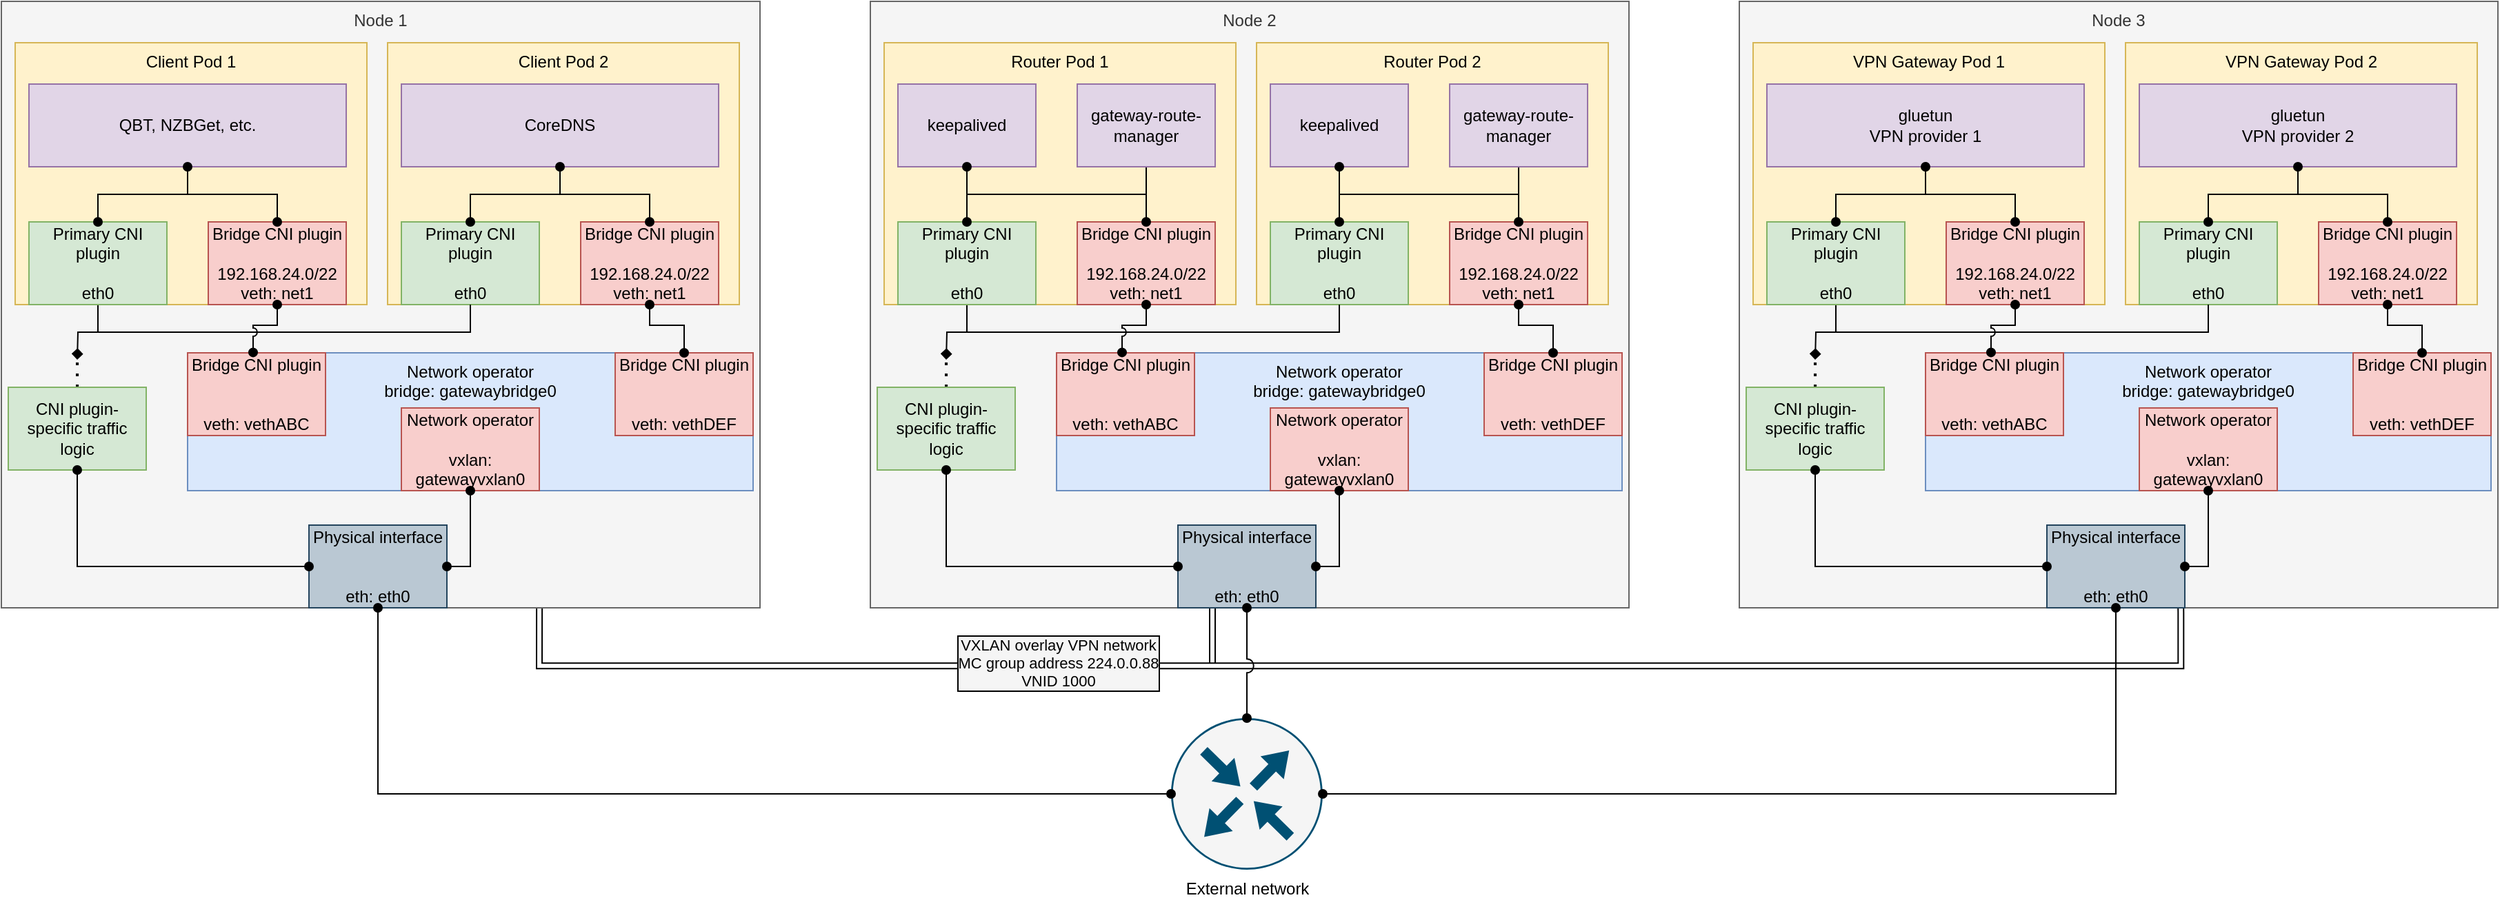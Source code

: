 <mxfile>
    <diagram name="Page-1" id="0uHXvQXZobljOzGVFPQb">
        <mxGraphModel dx="1580" dy="949" grid="1" gridSize="10" guides="1" tooltips="1" connect="1" arrows="1" fold="1" page="1" pageScale="1" pageWidth="850" pageHeight="1100" math="0" shadow="0">
            <root>
                <mxCell id="0"/>
                <mxCell id="1" parent="0"/>
                <mxCell id="ZAoUQ8ObvNrSKgbO1jp7-83" style="edgeStyle=orthogonalEdgeStyle;rounded=0;orthogonalLoop=1;jettySize=auto;html=1;exitX=0.869;exitY=0.981;exitDx=0;exitDy=0;entryX=0.169;entryY=1.007;entryDx=0;entryDy=0;shape=link;exitPerimeter=0;entryPerimeter=0;" parent="1" edge="1">
                    <mxGeometry relative="1" as="geometry">
                        <Array as="points">
                            <mxPoint x="705.15" y="717.14"/>
                            <mxPoint x="1895.15" y="717.14"/>
                            <mxPoint x="1895.15" y="678.14"/>
                        </Array>
                        <mxPoint x="705.05" y="671" as="sourcePoint"/>
                        <mxPoint x="1895.05" y="672.56" as="targetPoint"/>
                    </mxGeometry>
                </mxCell>
                <mxCell id="ZAoUQ8ObvNrSKgbO1jp7-85" value="VXLAN overlay VPN network&lt;br&gt;MC group address 224.0.0.88&lt;br&gt;VNID 1000" style="edgeLabel;html=1;align=center;verticalAlign=middle;resizable=0;points=[];labelBackgroundColor=light-dark(#f5f5f5, #959595);labelBorderColor=default;spacing=10;" parent="ZAoUQ8ObvNrSKgbO1jp7-83" vertex="1" connectable="0">
                    <mxGeometry x="0.005" relative="1" as="geometry">
                        <mxPoint x="-222" y="-2" as="offset"/>
                    </mxGeometry>
                </mxCell>
                <mxCell id="ZAoUQ8ObvNrSKgbO1jp7-80" value="External network" style="sketch=0;points=[[0.5,0,0],[1,0.5,0],[0.5,1,0],[0,0.5,0],[0.145,0.145,0],[0.856,0.145,0],[0.855,0.856,0],[0.145,0.855,0]];verticalLabelPosition=bottom;html=1;verticalAlign=top;aspect=fixed;align=center;pointerEvents=1;shape=mxgraph.cisco19.rect;prIcon=router;fillColor=light-dark(#f5f5f5, #161616);strokeColor=#005073;" parent="1" vertex="1">
                    <mxGeometry x="1163" y="755" width="110" height="110" as="geometry"/>
                </mxCell>
                <mxCell id="tuS8vouwt-BeD0qK5on5-12" value="" style="group" parent="1" vertex="1" connectable="0">
                    <mxGeometry x="315" y="235" width="550" height="440" as="geometry"/>
                </mxCell>
                <mxCell id="ZAoUQ8ObvNrSKgbO1jp7-27" value="Node 1" style="rounded=0;whiteSpace=wrap;html=1;verticalAlign=top;fillColor=#f5f5f5;fontColor=#333333;strokeColor=#666666;" parent="tuS8vouwt-BeD0qK5on5-12" vertex="1">
                    <mxGeometry width="550" height="440" as="geometry"/>
                </mxCell>
                <mxCell id="ZAoUQ8ObvNrSKgbO1jp7-21" style="edgeStyle=orthogonalEdgeStyle;rounded=0;orthogonalLoop=1;jettySize=auto;html=1;exitX=0.5;exitY=1;exitDx=0;exitDy=0;endArrow=diamond;endFill=1;" parent="tuS8vouwt-BeD0qK5on5-12" source="ZAoUQ8ObvNrSKgbO1jp7-3" edge="1">
                    <mxGeometry relative="1" as="geometry">
                        <mxPoint x="55" y="260" as="targetPoint"/>
                    </mxGeometry>
                </mxCell>
                <mxCell id="ZAoUQ8ObvNrSKgbO1jp7-15" value="Network operator&lt;br&gt;bridge: gatewaybridge0" style="rounded=0;whiteSpace=wrap;html=1;fillColor=#dae8fc;strokeColor=#6c8ebf;align=center;verticalAlign=top;" parent="tuS8vouwt-BeD0qK5on5-12" vertex="1">
                    <mxGeometry x="135" y="255" width="410" height="100" as="geometry"/>
                </mxCell>
                <mxCell id="ZAoUQ8ObvNrSKgbO1jp7-26" value="" style="endArrow=none;dashed=1;html=1;dashPattern=1 3;strokeWidth=2;rounded=0;exitX=0.5;exitY=0;exitDx=0;exitDy=0;" parent="tuS8vouwt-BeD0qK5on5-12" source="ZAoUQ8ObvNrSKgbO1jp7-30" edge="1">
                    <mxGeometry width="50" height="50" relative="1" as="geometry">
                        <mxPoint x="52.565" y="279.1" as="sourcePoint"/>
                        <mxPoint x="55" y="260" as="targetPoint"/>
                    </mxGeometry>
                </mxCell>
                <mxCell id="ZAoUQ8ObvNrSKgbO1jp7-30" value="CNI plugin-specific traffic logic" style="rounded=0;whiteSpace=wrap;html=1;fillColor=#d5e8d4;strokeColor=#82b366;" parent="tuS8vouwt-BeD0qK5on5-12" vertex="1">
                    <mxGeometry x="5" y="280" width="100" height="60" as="geometry"/>
                </mxCell>
                <mxCell id="ZAoUQ8ObvNrSKgbO1jp7-31" value="Physical interface&lt;div&gt;&lt;br&gt;&lt;/div&gt;&lt;div&gt;&lt;br&gt;&lt;/div&gt;&lt;div&gt;eth: eth0&lt;/div&gt;" style="rounded=0;whiteSpace=wrap;html=1;fillColor=#bac8d3;strokeColor=#23445d;" parent="tuS8vouwt-BeD0qK5on5-12" vertex="1">
                    <mxGeometry x="223" y="380" width="100" height="60" as="geometry"/>
                </mxCell>
                <mxCell id="ZAoUQ8ObvNrSKgbO1jp7-33" value="Bridge CNI plugin&lt;br&gt;&lt;br&gt;&lt;br&gt;veth: vethDEF" style="rounded=0;whiteSpace=wrap;html=1;fillColor=#f8cecc;strokeColor=#b85450;" parent="tuS8vouwt-BeD0qK5on5-12" vertex="1">
                    <mxGeometry x="445" y="255" width="100" height="60" as="geometry"/>
                </mxCell>
                <mxCell id="ZAoUQ8ObvNrSKgbO1jp7-60" value="Network operator&lt;div&gt;&lt;br&gt;&lt;/div&gt;&lt;div&gt;vxlan:&lt;/div&gt;&lt;div&gt;gatewayvxlan0&lt;/div&gt;" style="rounded=0;whiteSpace=wrap;html=1;fillColor=#f8cecc;strokeColor=#b85450;" parent="tuS8vouwt-BeD0qK5on5-12" vertex="1">
                    <mxGeometry x="290" y="295" width="100" height="60" as="geometry"/>
                </mxCell>
                <mxCell id="ZAoUQ8ObvNrSKgbO1jp7-61" style="edgeStyle=orthogonalEdgeStyle;rounded=0;orthogonalLoop=1;jettySize=auto;html=1;exitX=0.5;exitY=1;exitDx=0;exitDy=0;entryX=1;entryY=0.5;entryDx=0;entryDy=0;endArrow=oval;endFill=1;startArrow=oval;startFill=1;" parent="tuS8vouwt-BeD0qK5on5-12" source="ZAoUQ8ObvNrSKgbO1jp7-60" target="ZAoUQ8ObvNrSKgbO1jp7-31" edge="1">
                    <mxGeometry relative="1" as="geometry">
                        <Array as="points">
                            <mxPoint x="340" y="410"/>
                        </Array>
                    </mxGeometry>
                </mxCell>
                <mxCell id="ZAoUQ8ObvNrSKgbO1jp7-62" style="edgeStyle=orthogonalEdgeStyle;rounded=0;orthogonalLoop=1;jettySize=auto;html=1;exitX=0.5;exitY=1;exitDx=0;exitDy=0;entryX=0;entryY=0.5;entryDx=0;entryDy=0;endArrow=oval;endFill=1;startArrow=oval;startFill=1;" parent="tuS8vouwt-BeD0qK5on5-12" source="ZAoUQ8ObvNrSKgbO1jp7-30" target="ZAoUQ8ObvNrSKgbO1jp7-31" edge="1">
                    <mxGeometry relative="1" as="geometry"/>
                </mxCell>
                <mxCell id="tuS8vouwt-BeD0qK5on5-1" value="" style="group" parent="tuS8vouwt-BeD0qK5on5-12" vertex="1" connectable="0">
                    <mxGeometry x="10" y="30" width="255" height="190" as="geometry"/>
                </mxCell>
                <mxCell id="ZAoUQ8ObvNrSKgbO1jp7-1" value="Client Pod 1" style="rounded=0;whiteSpace=wrap;html=1;verticalAlign=top;fillColor=#fff2cc;strokeColor=#d6b656;" parent="tuS8vouwt-BeD0qK5on5-1" vertex="1">
                    <mxGeometry width="255" height="190" as="geometry"/>
                </mxCell>
                <mxCell id="ZAoUQ8ObvNrSKgbO1jp7-3" value="Primary CNI plugin&lt;br&gt;&lt;br&gt;eth0" style="rounded=0;whiteSpace=wrap;html=1;fillColor=#d5e8d4;strokeColor=#82b366;" parent="tuS8vouwt-BeD0qK5on5-1" vertex="1">
                    <mxGeometry x="10" y="130" width="100" height="60" as="geometry"/>
                </mxCell>
                <mxCell id="ZAoUQ8ObvNrSKgbO1jp7-4" value="Bridge CNI plugin&lt;br&gt;&lt;br&gt;192.168.24.0/22&lt;br&gt;veth: net1" style="rounded=0;whiteSpace=wrap;html=1;fillColor=#f8cecc;strokeColor=#b85450;" parent="tuS8vouwt-BeD0qK5on5-1" vertex="1">
                    <mxGeometry x="140" y="130" width="100" height="60" as="geometry"/>
                </mxCell>
                <mxCell id="ZAoUQ8ObvNrSKgbO1jp7-5" value="QBT, NZBGet, etc." style="rounded=0;whiteSpace=wrap;html=1;fillColor=#e1d5e7;strokeColor=#9673a6;" parent="tuS8vouwt-BeD0qK5on5-1" vertex="1">
                    <mxGeometry x="10" y="30" width="230" height="60" as="geometry"/>
                </mxCell>
                <mxCell id="ZAoUQ8ObvNrSKgbO1jp7-6" style="edgeStyle=orthogonalEdgeStyle;rounded=0;orthogonalLoop=1;jettySize=auto;html=1;exitX=0.5;exitY=1;exitDx=0;exitDy=0;entryX=0.5;entryY=0;entryDx=0;entryDy=0;endArrow=oval;endFill=1;startArrow=oval;startFill=1;" parent="tuS8vouwt-BeD0qK5on5-1" source="ZAoUQ8ObvNrSKgbO1jp7-5" target="ZAoUQ8ObvNrSKgbO1jp7-3" edge="1">
                    <mxGeometry relative="1" as="geometry"/>
                </mxCell>
                <mxCell id="ZAoUQ8ObvNrSKgbO1jp7-7" style="edgeStyle=orthogonalEdgeStyle;rounded=0;orthogonalLoop=1;jettySize=auto;html=1;exitX=0.5;exitY=1;exitDx=0;exitDy=0;entryX=0.5;entryY=0;entryDx=0;entryDy=0;endArrow=oval;endFill=1;" parent="tuS8vouwt-BeD0qK5on5-1" source="ZAoUQ8ObvNrSKgbO1jp7-5" target="ZAoUQ8ObvNrSKgbO1jp7-4" edge="1">
                    <mxGeometry relative="1" as="geometry"/>
                </mxCell>
                <mxCell id="tuS8vouwt-BeD0qK5on5-2" value="" style="group" parent="tuS8vouwt-BeD0qK5on5-12" vertex="1" connectable="0">
                    <mxGeometry x="280" y="30" width="255" height="190" as="geometry"/>
                </mxCell>
                <mxCell id="tuS8vouwt-BeD0qK5on5-3" value="Client Pod 2" style="rounded=0;whiteSpace=wrap;html=1;verticalAlign=top;fillColor=#fff2cc;strokeColor=#d6b656;" parent="tuS8vouwt-BeD0qK5on5-2" vertex="1">
                    <mxGeometry width="255" height="190" as="geometry"/>
                </mxCell>
                <mxCell id="tuS8vouwt-BeD0qK5on5-4" value="Primary CNI plugin&lt;br&gt;&lt;br&gt;eth0" style="rounded=0;whiteSpace=wrap;html=1;fillColor=#d5e8d4;strokeColor=#82b366;" parent="tuS8vouwt-BeD0qK5on5-2" vertex="1">
                    <mxGeometry x="10" y="130" width="100" height="60" as="geometry"/>
                </mxCell>
                <mxCell id="tuS8vouwt-BeD0qK5on5-5" value="Bridge CNI plugin&lt;br&gt;&lt;br&gt;&lt;span style=&quot;color: rgb(0, 0, 0);&quot;&gt;192.168.24.0/22&lt;/span&gt;&lt;br&gt;veth: net1" style="rounded=0;whiteSpace=wrap;html=1;fillColor=#f8cecc;strokeColor=#b85450;" parent="tuS8vouwt-BeD0qK5on5-2" vertex="1">
                    <mxGeometry x="140" y="130" width="100" height="60" as="geometry"/>
                </mxCell>
                <mxCell id="tuS8vouwt-BeD0qK5on5-6" value="CoreDNS" style="rounded=0;whiteSpace=wrap;html=1;fillColor=#e1d5e7;strokeColor=#9673a6;" parent="tuS8vouwt-BeD0qK5on5-2" vertex="1">
                    <mxGeometry x="10" y="30" width="230" height="60" as="geometry"/>
                </mxCell>
                <mxCell id="tuS8vouwt-BeD0qK5on5-7" style="edgeStyle=orthogonalEdgeStyle;rounded=0;orthogonalLoop=1;jettySize=auto;html=1;exitX=0.5;exitY=1;exitDx=0;exitDy=0;entryX=0.5;entryY=0;entryDx=0;entryDy=0;endArrow=oval;endFill=1;startArrow=oval;startFill=1;" parent="tuS8vouwt-BeD0qK5on5-2" source="tuS8vouwt-BeD0qK5on5-6" target="tuS8vouwt-BeD0qK5on5-4" edge="1">
                    <mxGeometry relative="1" as="geometry"/>
                </mxCell>
                <mxCell id="tuS8vouwt-BeD0qK5on5-8" style="edgeStyle=orthogonalEdgeStyle;rounded=0;orthogonalLoop=1;jettySize=auto;html=1;exitX=0.5;exitY=1;exitDx=0;exitDy=0;entryX=0.5;entryY=0;entryDx=0;entryDy=0;endArrow=oval;endFill=1;" parent="tuS8vouwt-BeD0qK5on5-2" source="tuS8vouwt-BeD0qK5on5-6" target="tuS8vouwt-BeD0qK5on5-5" edge="1">
                    <mxGeometry relative="1" as="geometry"/>
                </mxCell>
                <mxCell id="tuS8vouwt-BeD0qK5on5-11" style="edgeStyle=orthogonalEdgeStyle;rounded=0;orthogonalLoop=1;jettySize=auto;html=1;exitX=0.5;exitY=1;exitDx=0;exitDy=0;endArrow=none;endFill=0;jumpStyle=gap;" parent="tuS8vouwt-BeD0qK5on5-2" source="tuS8vouwt-BeD0qK5on5-4" edge="1">
                    <mxGeometry relative="1" as="geometry">
                        <mxPoint x="-220" y="210" as="targetPoint"/>
                        <Array as="points">
                            <mxPoint x="60" y="210"/>
                        </Array>
                    </mxGeometry>
                </mxCell>
                <mxCell id="tuS8vouwt-BeD0qK5on5-9" value="Bridge CNI plugin&lt;br&gt;&lt;br&gt;&lt;br&gt;veth: vethABC" style="rounded=0;whiteSpace=wrap;html=1;fillColor=#f8cecc;strokeColor=#b85450;" parent="tuS8vouwt-BeD0qK5on5-12" vertex="1">
                    <mxGeometry x="135" y="255" width="100" height="60" as="geometry"/>
                </mxCell>
                <mxCell id="tuS8vouwt-BeD0qK5on5-10" style="edgeStyle=orthogonalEdgeStyle;rounded=0;orthogonalLoop=1;jettySize=auto;html=1;exitX=0.5;exitY=1;exitDx=0;exitDy=0;endArrow=oval;endFill=1;startArrow=oval;startFill=1;entryX=0.5;entryY=0;entryDx=0;entryDy=0;" parent="tuS8vouwt-BeD0qK5on5-12" source="tuS8vouwt-BeD0qK5on5-5" target="ZAoUQ8ObvNrSKgbO1jp7-33" edge="1">
                    <mxGeometry relative="1" as="geometry">
                        <mxPoint x="457" y="225" as="sourcePoint"/>
                        <mxPoint x="440" y="260" as="targetPoint"/>
                        <Array as="points">
                            <mxPoint x="470" y="235"/>
                            <mxPoint x="495" y="235"/>
                        </Array>
                    </mxGeometry>
                </mxCell>
                <mxCell id="ZAoUQ8ObvNrSKgbO1jp7-17" style="edgeStyle=orthogonalEdgeStyle;rounded=0;orthogonalLoop=1;jettySize=auto;html=1;exitX=0.5;exitY=1;exitDx=0;exitDy=0;endArrow=oval;endFill=1;startArrow=oval;startFill=1;entryX=0.475;entryY=-0.005;entryDx=0;entryDy=0;entryPerimeter=0;jumpStyle=arc;" parent="tuS8vouwt-BeD0qK5on5-12" source="ZAoUQ8ObvNrSKgbO1jp7-4" target="tuS8vouwt-BeD0qK5on5-9" edge="1">
                    <mxGeometry relative="1" as="geometry">
                        <mxPoint x="184.8" y="220" as="sourcePoint"/>
                        <mxPoint x="184.8" y="280" as="targetPoint"/>
                        <Array as="points">
                            <mxPoint x="200" y="235"/>
                            <mxPoint x="183" y="235"/>
                        </Array>
                    </mxGeometry>
                </mxCell>
                <mxCell id="tuS8vouwt-BeD0qK5on5-13" value="" style="group" parent="1" vertex="1" connectable="0">
                    <mxGeometry x="945" y="235" width="550" height="440" as="geometry"/>
                </mxCell>
                <mxCell id="tuS8vouwt-BeD0qK5on5-117" style="edgeStyle=orthogonalEdgeStyle;rounded=0;orthogonalLoop=1;jettySize=auto;html=1;exitX=0.25;exitY=1;exitDx=0;exitDy=0;shape=link;" parent="tuS8vouwt-BeD0qK5on5-13" source="tuS8vouwt-BeD0qK5on5-19" edge="1">
                    <mxGeometry relative="1" as="geometry">
                        <mxPoint x="248" y="480" as="targetPoint"/>
                    </mxGeometry>
                </mxCell>
                <mxCell id="tuS8vouwt-BeD0qK5on5-14" value="Node 2" style="rounded=0;whiteSpace=wrap;html=1;verticalAlign=top;fillColor=#f5f5f5;fontColor=#333333;strokeColor=#666666;" parent="tuS8vouwt-BeD0qK5on5-13" vertex="1">
                    <mxGeometry width="550" height="440" as="geometry"/>
                </mxCell>
                <mxCell id="tuS8vouwt-BeD0qK5on5-15" style="edgeStyle=orthogonalEdgeStyle;rounded=0;orthogonalLoop=1;jettySize=auto;html=1;exitX=0.5;exitY=1;exitDx=0;exitDy=0;endArrow=diamond;endFill=1;" parent="tuS8vouwt-BeD0qK5on5-13" source="tuS8vouwt-BeD0qK5on5-26" edge="1">
                    <mxGeometry relative="1" as="geometry">
                        <mxPoint x="55" y="260" as="targetPoint"/>
                    </mxGeometry>
                </mxCell>
                <mxCell id="tuS8vouwt-BeD0qK5on5-16" value="Network operator&lt;br&gt;bridge: gatewaybridge0" style="rounded=0;whiteSpace=wrap;html=1;fillColor=#dae8fc;strokeColor=#6c8ebf;align=center;verticalAlign=top;" parent="tuS8vouwt-BeD0qK5on5-13" vertex="1">
                    <mxGeometry x="135" y="255" width="410" height="100" as="geometry"/>
                </mxCell>
                <mxCell id="tuS8vouwt-BeD0qK5on5-17" value="" style="endArrow=none;dashed=1;html=1;dashPattern=1 3;strokeWidth=2;rounded=0;exitX=0.5;exitY=0;exitDx=0;exitDy=0;" parent="tuS8vouwt-BeD0qK5on5-13" source="tuS8vouwt-BeD0qK5on5-18" edge="1">
                    <mxGeometry width="50" height="50" relative="1" as="geometry">
                        <mxPoint x="52.565" y="279.1" as="sourcePoint"/>
                        <mxPoint x="55" y="260" as="targetPoint"/>
                    </mxGeometry>
                </mxCell>
                <mxCell id="tuS8vouwt-BeD0qK5on5-18" value="CNI plugin-specific traffic logic" style="rounded=0;whiteSpace=wrap;html=1;fillColor=#d5e8d4;strokeColor=#82b366;" parent="tuS8vouwt-BeD0qK5on5-13" vertex="1">
                    <mxGeometry x="5" y="280" width="100" height="60" as="geometry"/>
                </mxCell>
                <mxCell id="tuS8vouwt-BeD0qK5on5-19" value="Physical interface&lt;div&gt;&lt;br&gt;&lt;/div&gt;&lt;div&gt;&lt;br&gt;&lt;/div&gt;&lt;div&gt;eth: eth0&lt;/div&gt;" style="rounded=0;whiteSpace=wrap;html=1;fillColor=#bac8d3;strokeColor=#23445d;" parent="tuS8vouwt-BeD0qK5on5-13" vertex="1">
                    <mxGeometry x="223" y="380" width="100" height="60" as="geometry"/>
                </mxCell>
                <mxCell id="tuS8vouwt-BeD0qK5on5-20" value="Bridge CNI plugin&lt;br&gt;&lt;br&gt;&lt;br&gt;veth: vethDEF" style="rounded=0;whiteSpace=wrap;html=1;fillColor=#f8cecc;strokeColor=#b85450;" parent="tuS8vouwt-BeD0qK5on5-13" vertex="1">
                    <mxGeometry x="445" y="255" width="100" height="60" as="geometry"/>
                </mxCell>
                <mxCell id="tuS8vouwt-BeD0qK5on5-21" value="Network operator&lt;div&gt;&lt;br&gt;&lt;/div&gt;&lt;div&gt;vxlan:&lt;/div&gt;&lt;div&gt;gatewayvxlan0&lt;/div&gt;" style="rounded=0;whiteSpace=wrap;html=1;fillColor=#f8cecc;strokeColor=#b85450;" parent="tuS8vouwt-BeD0qK5on5-13" vertex="1">
                    <mxGeometry x="290" y="295" width="100" height="60" as="geometry"/>
                </mxCell>
                <mxCell id="tuS8vouwt-BeD0qK5on5-22" style="edgeStyle=orthogonalEdgeStyle;rounded=0;orthogonalLoop=1;jettySize=auto;html=1;exitX=0.5;exitY=1;exitDx=0;exitDy=0;entryX=1;entryY=0.5;entryDx=0;entryDy=0;endArrow=oval;endFill=1;startArrow=oval;startFill=1;" parent="tuS8vouwt-BeD0qK5on5-13" source="tuS8vouwt-BeD0qK5on5-21" target="tuS8vouwt-BeD0qK5on5-19" edge="1">
                    <mxGeometry relative="1" as="geometry">
                        <Array as="points">
                            <mxPoint x="340" y="410"/>
                        </Array>
                    </mxGeometry>
                </mxCell>
                <mxCell id="tuS8vouwt-BeD0qK5on5-23" style="edgeStyle=orthogonalEdgeStyle;rounded=0;orthogonalLoop=1;jettySize=auto;html=1;exitX=0.5;exitY=1;exitDx=0;exitDy=0;entryX=0;entryY=0.5;entryDx=0;entryDy=0;endArrow=oval;endFill=1;startArrow=oval;startFill=1;" parent="tuS8vouwt-BeD0qK5on5-13" source="tuS8vouwt-BeD0qK5on5-18" target="tuS8vouwt-BeD0qK5on5-19" edge="1">
                    <mxGeometry relative="1" as="geometry"/>
                </mxCell>
                <mxCell id="tuS8vouwt-BeD0qK5on5-24" value="" style="group" parent="tuS8vouwt-BeD0qK5on5-13" vertex="1" connectable="0">
                    <mxGeometry x="10" y="30" width="255" height="190" as="geometry"/>
                </mxCell>
                <mxCell id="tuS8vouwt-BeD0qK5on5-25" value="Router Pod 1" style="rounded=0;whiteSpace=wrap;html=1;verticalAlign=top;fillColor=#fff2cc;strokeColor=#d6b656;" parent="tuS8vouwt-BeD0qK5on5-24" vertex="1">
                    <mxGeometry width="255" height="190" as="geometry"/>
                </mxCell>
                <mxCell id="tuS8vouwt-BeD0qK5on5-26" value="Primary CNI plugin&lt;br&gt;&lt;br&gt;eth0" style="rounded=0;whiteSpace=wrap;html=1;fillColor=#d5e8d4;strokeColor=#82b366;" parent="tuS8vouwt-BeD0qK5on5-24" vertex="1">
                    <mxGeometry x="10" y="130" width="100" height="60" as="geometry"/>
                </mxCell>
                <mxCell id="tuS8vouwt-BeD0qK5on5-27" value="Bridge CNI plugin&lt;br&gt;&lt;br&gt;&lt;span style=&quot;color: rgb(0, 0, 0);&quot;&gt;192.168.24.0/22&lt;/span&gt;&lt;br&gt;veth: net1" style="rounded=0;whiteSpace=wrap;html=1;fillColor=#f8cecc;strokeColor=#b85450;" parent="tuS8vouwt-BeD0qK5on5-24" vertex="1">
                    <mxGeometry x="140" y="130" width="100" height="60" as="geometry"/>
                </mxCell>
                <mxCell id="tuS8vouwt-BeD0qK5on5-28" value="keepalived" style="rounded=0;whiteSpace=wrap;html=1;fillColor=#e1d5e7;strokeColor=#9673a6;" parent="tuS8vouwt-BeD0qK5on5-24" vertex="1">
                    <mxGeometry x="10" y="30" width="100" height="60" as="geometry"/>
                </mxCell>
                <mxCell id="tuS8vouwt-BeD0qK5on5-29" style="edgeStyle=orthogonalEdgeStyle;rounded=0;orthogonalLoop=1;jettySize=auto;html=1;exitX=0.5;exitY=1;exitDx=0;exitDy=0;entryX=0.5;entryY=0;entryDx=0;entryDy=0;endArrow=oval;endFill=1;startArrow=oval;startFill=1;" parent="tuS8vouwt-BeD0qK5on5-24" source="tuS8vouwt-BeD0qK5on5-28" target="tuS8vouwt-BeD0qK5on5-26" edge="1">
                    <mxGeometry relative="1" as="geometry"/>
                </mxCell>
                <mxCell id="tuS8vouwt-BeD0qK5on5-30" style="edgeStyle=orthogonalEdgeStyle;rounded=0;orthogonalLoop=1;jettySize=auto;html=1;exitX=0.5;exitY=1;exitDx=0;exitDy=0;entryX=0.5;entryY=0;entryDx=0;entryDy=0;endArrow=oval;endFill=1;" parent="tuS8vouwt-BeD0qK5on5-24" source="tuS8vouwt-BeD0qK5on5-28" target="tuS8vouwt-BeD0qK5on5-27" edge="1">
                    <mxGeometry relative="1" as="geometry"/>
                </mxCell>
                <mxCell id="tuS8vouwt-BeD0qK5on5-43" style="edgeStyle=orthogonalEdgeStyle;rounded=0;orthogonalLoop=1;jettySize=auto;html=1;exitX=0.5;exitY=1;exitDx=0;exitDy=0;endArrow=none;endFill=0;" parent="tuS8vouwt-BeD0qK5on5-24" source="tuS8vouwt-BeD0qK5on5-42" edge="1">
                    <mxGeometry relative="1" as="geometry">
                        <mxPoint x="190" y="110" as="targetPoint"/>
                    </mxGeometry>
                </mxCell>
                <mxCell id="tuS8vouwt-BeD0qK5on5-42" value="gateway-route-manager" style="rounded=0;whiteSpace=wrap;html=1;fillColor=#e1d5e7;strokeColor=#9673a6;" parent="tuS8vouwt-BeD0qK5on5-24" vertex="1">
                    <mxGeometry x="140" y="30" width="100" height="60" as="geometry"/>
                </mxCell>
                <mxCell id="tuS8vouwt-BeD0qK5on5-39" value="Bridge CNI plugin&lt;br&gt;&lt;br&gt;&lt;br&gt;veth: vethABC" style="rounded=0;whiteSpace=wrap;html=1;fillColor=#f8cecc;strokeColor=#b85450;" parent="tuS8vouwt-BeD0qK5on5-13" vertex="1">
                    <mxGeometry x="135" y="255" width="100" height="60" as="geometry"/>
                </mxCell>
                <mxCell id="tuS8vouwt-BeD0qK5on5-44" value="" style="group" parent="tuS8vouwt-BeD0qK5on5-13" vertex="1" connectable="0">
                    <mxGeometry x="280" y="30" width="255" height="190" as="geometry"/>
                </mxCell>
                <mxCell id="tuS8vouwt-BeD0qK5on5-45" value="Router Pod 2" style="rounded=0;whiteSpace=wrap;html=1;verticalAlign=top;fillColor=#fff2cc;strokeColor=#d6b656;" parent="tuS8vouwt-BeD0qK5on5-44" vertex="1">
                    <mxGeometry width="255" height="190" as="geometry"/>
                </mxCell>
                <mxCell id="tuS8vouwt-BeD0qK5on5-46" value="Primary CNI plugin&lt;br&gt;&lt;br&gt;eth0" style="rounded=0;whiteSpace=wrap;html=1;fillColor=#d5e8d4;strokeColor=#82b366;" parent="tuS8vouwt-BeD0qK5on5-44" vertex="1">
                    <mxGeometry x="10" y="130" width="100" height="60" as="geometry"/>
                </mxCell>
                <mxCell id="tuS8vouwt-BeD0qK5on5-47" value="Bridge CNI plugin&lt;br&gt;&lt;br&gt;&lt;span style=&quot;color: rgb(0, 0, 0);&quot;&gt;192.168.24.0/22&lt;/span&gt;&lt;br&gt;veth: net1" style="rounded=0;whiteSpace=wrap;html=1;fillColor=#f8cecc;strokeColor=#b85450;" parent="tuS8vouwt-BeD0qK5on5-44" vertex="1">
                    <mxGeometry x="140" y="130" width="100" height="60" as="geometry"/>
                </mxCell>
                <mxCell id="tuS8vouwt-BeD0qK5on5-48" value="keepalived" style="rounded=0;whiteSpace=wrap;html=1;fillColor=#e1d5e7;strokeColor=#9673a6;" parent="tuS8vouwt-BeD0qK5on5-44" vertex="1">
                    <mxGeometry x="10" y="30" width="100" height="60" as="geometry"/>
                </mxCell>
                <mxCell id="tuS8vouwt-BeD0qK5on5-49" style="edgeStyle=orthogonalEdgeStyle;rounded=0;orthogonalLoop=1;jettySize=auto;html=1;exitX=0.5;exitY=1;exitDx=0;exitDy=0;entryX=0.5;entryY=0;entryDx=0;entryDy=0;endArrow=oval;endFill=1;startArrow=oval;startFill=1;" parent="tuS8vouwt-BeD0qK5on5-44" source="tuS8vouwt-BeD0qK5on5-48" target="tuS8vouwt-BeD0qK5on5-46" edge="1">
                    <mxGeometry relative="1" as="geometry"/>
                </mxCell>
                <mxCell id="tuS8vouwt-BeD0qK5on5-50" style="edgeStyle=orthogonalEdgeStyle;rounded=0;orthogonalLoop=1;jettySize=auto;html=1;exitX=0.5;exitY=1;exitDx=0;exitDy=0;entryX=0.5;entryY=0;entryDx=0;entryDy=0;endArrow=oval;endFill=1;" parent="tuS8vouwt-BeD0qK5on5-44" source="tuS8vouwt-BeD0qK5on5-48" target="tuS8vouwt-BeD0qK5on5-47" edge="1">
                    <mxGeometry relative="1" as="geometry"/>
                </mxCell>
                <mxCell id="tuS8vouwt-BeD0qK5on5-51" style="edgeStyle=orthogonalEdgeStyle;rounded=0;orthogonalLoop=1;jettySize=auto;html=1;exitX=0.5;exitY=1;exitDx=0;exitDy=0;endArrow=none;endFill=0;" parent="tuS8vouwt-BeD0qK5on5-44" source="tuS8vouwt-BeD0qK5on5-52" edge="1">
                    <mxGeometry relative="1" as="geometry">
                        <mxPoint x="190" y="110" as="targetPoint"/>
                    </mxGeometry>
                </mxCell>
                <mxCell id="tuS8vouwt-BeD0qK5on5-52" value="&lt;span style=&quot;color: rgb(0, 0, 0);&quot;&gt;gateway-route-manager&lt;/span&gt;" style="rounded=0;whiteSpace=wrap;html=1;fillColor=#e1d5e7;strokeColor=#9673a6;" parent="tuS8vouwt-BeD0qK5on5-44" vertex="1">
                    <mxGeometry x="140" y="30" width="100" height="60" as="geometry"/>
                </mxCell>
                <mxCell id="tuS8vouwt-BeD0qK5on5-40" style="edgeStyle=orthogonalEdgeStyle;rounded=0;orthogonalLoop=1;jettySize=auto;html=1;exitX=0.5;exitY=1;exitDx=0;exitDy=0;endArrow=oval;endFill=1;startArrow=oval;startFill=1;entryX=0.5;entryY=0;entryDx=0;entryDy=0;" parent="tuS8vouwt-BeD0qK5on5-13" target="tuS8vouwt-BeD0qK5on5-20" edge="1">
                    <mxGeometry relative="1" as="geometry">
                        <mxPoint x="470" y="220" as="sourcePoint"/>
                        <mxPoint x="440" y="260" as="targetPoint"/>
                        <Array as="points">
                            <mxPoint x="470" y="235"/>
                            <mxPoint x="495" y="235"/>
                        </Array>
                    </mxGeometry>
                </mxCell>
                <mxCell id="tuS8vouwt-BeD0qK5on5-53" style="edgeStyle=orthogonalEdgeStyle;rounded=0;orthogonalLoop=1;jettySize=auto;html=1;exitX=0.5;exitY=1;exitDx=0;exitDy=0;endArrow=none;endFill=0;jumpStyle=none;" parent="tuS8vouwt-BeD0qK5on5-13" edge="1">
                    <mxGeometry relative="1" as="geometry">
                        <mxPoint x="60" y="240" as="targetPoint"/>
                        <mxPoint x="340" y="220" as="sourcePoint"/>
                        <Array as="points">
                            <mxPoint x="340" y="240"/>
                        </Array>
                    </mxGeometry>
                </mxCell>
                <mxCell id="tuS8vouwt-BeD0qK5on5-41" style="edgeStyle=orthogonalEdgeStyle;rounded=0;orthogonalLoop=1;jettySize=auto;html=1;exitX=0.5;exitY=1;exitDx=0;exitDy=0;endArrow=oval;endFill=1;startArrow=oval;startFill=1;entryX=0.475;entryY=-0.005;entryDx=0;entryDy=0;entryPerimeter=0;jumpStyle=arc;" parent="tuS8vouwt-BeD0qK5on5-13" source="tuS8vouwt-BeD0qK5on5-27" target="tuS8vouwt-BeD0qK5on5-39" edge="1">
                    <mxGeometry relative="1" as="geometry">
                        <mxPoint x="184.8" y="220" as="sourcePoint"/>
                        <mxPoint x="184.8" y="280" as="targetPoint"/>
                        <Array as="points">
                            <mxPoint x="200" y="235"/>
                            <mxPoint x="183" y="235"/>
                        </Array>
                    </mxGeometry>
                </mxCell>
                <mxCell id="tuS8vouwt-BeD0qK5on5-87" value="" style="group" parent="1" vertex="1" connectable="0">
                    <mxGeometry x="1575" y="235" width="550" height="440" as="geometry"/>
                </mxCell>
                <mxCell id="tuS8vouwt-BeD0qK5on5-88" value="Node 3" style="rounded=0;whiteSpace=wrap;html=1;verticalAlign=top;fillColor=#f5f5f5;fontColor=#333333;strokeColor=#666666;" parent="tuS8vouwt-BeD0qK5on5-87" vertex="1">
                    <mxGeometry width="550" height="440" as="geometry"/>
                </mxCell>
                <mxCell id="tuS8vouwt-BeD0qK5on5-89" style="edgeStyle=orthogonalEdgeStyle;rounded=0;orthogonalLoop=1;jettySize=auto;html=1;exitX=0.5;exitY=1;exitDx=0;exitDy=0;endArrow=diamond;endFill=1;" parent="tuS8vouwt-BeD0qK5on5-87" source="tuS8vouwt-BeD0qK5on5-100" edge="1">
                    <mxGeometry relative="1" as="geometry">
                        <mxPoint x="55" y="260" as="targetPoint"/>
                    </mxGeometry>
                </mxCell>
                <mxCell id="tuS8vouwt-BeD0qK5on5-90" value="Network operator&lt;br&gt;bridge: gatewaybridge0" style="rounded=0;whiteSpace=wrap;html=1;fillColor=#dae8fc;strokeColor=#6c8ebf;align=center;verticalAlign=top;" parent="tuS8vouwt-BeD0qK5on5-87" vertex="1">
                    <mxGeometry x="135" y="255" width="410" height="100" as="geometry"/>
                </mxCell>
                <mxCell id="tuS8vouwt-BeD0qK5on5-91" value="" style="endArrow=none;dashed=1;html=1;dashPattern=1 3;strokeWidth=2;rounded=0;exitX=0.5;exitY=0;exitDx=0;exitDy=0;" parent="tuS8vouwt-BeD0qK5on5-87" source="tuS8vouwt-BeD0qK5on5-92" edge="1">
                    <mxGeometry width="50" height="50" relative="1" as="geometry">
                        <mxPoint x="52.565" y="279.1" as="sourcePoint"/>
                        <mxPoint x="55" y="260" as="targetPoint"/>
                    </mxGeometry>
                </mxCell>
                <mxCell id="tuS8vouwt-BeD0qK5on5-92" value="CNI plugin-specific traffic logic" style="rounded=0;whiteSpace=wrap;html=1;fillColor=#d5e8d4;strokeColor=#82b366;" parent="tuS8vouwt-BeD0qK5on5-87" vertex="1">
                    <mxGeometry x="5" y="280" width="100" height="60" as="geometry"/>
                </mxCell>
                <mxCell id="tuS8vouwt-BeD0qK5on5-93" value="Physical interface&lt;div&gt;&lt;br&gt;&lt;/div&gt;&lt;div&gt;&lt;br&gt;&lt;/div&gt;&lt;div&gt;eth: eth0&lt;/div&gt;" style="rounded=0;whiteSpace=wrap;html=1;fillColor=#bac8d3;strokeColor=#23445d;" parent="tuS8vouwt-BeD0qK5on5-87" vertex="1">
                    <mxGeometry x="223" y="380" width="100" height="60" as="geometry"/>
                </mxCell>
                <mxCell id="tuS8vouwt-BeD0qK5on5-94" value="Bridge CNI plugin&lt;br&gt;&lt;br&gt;&lt;br&gt;veth: vethDEF" style="rounded=0;whiteSpace=wrap;html=1;fillColor=#f8cecc;strokeColor=#b85450;" parent="tuS8vouwt-BeD0qK5on5-87" vertex="1">
                    <mxGeometry x="445" y="255" width="100" height="60" as="geometry"/>
                </mxCell>
                <mxCell id="tuS8vouwt-BeD0qK5on5-95" value="Network operator&lt;div&gt;&lt;br&gt;&lt;/div&gt;&lt;div&gt;vxlan:&lt;/div&gt;&lt;div&gt;gatewayvxlan0&lt;/div&gt;" style="rounded=0;whiteSpace=wrap;html=1;fillColor=#f8cecc;strokeColor=#b85450;" parent="tuS8vouwt-BeD0qK5on5-87" vertex="1">
                    <mxGeometry x="290" y="295" width="100" height="60" as="geometry"/>
                </mxCell>
                <mxCell id="tuS8vouwt-BeD0qK5on5-96" style="edgeStyle=orthogonalEdgeStyle;rounded=0;orthogonalLoop=1;jettySize=auto;html=1;exitX=0.5;exitY=1;exitDx=0;exitDy=0;entryX=1;entryY=0.5;entryDx=0;entryDy=0;endArrow=oval;endFill=1;startArrow=oval;startFill=1;" parent="tuS8vouwt-BeD0qK5on5-87" source="tuS8vouwt-BeD0qK5on5-95" target="tuS8vouwt-BeD0qK5on5-93" edge="1">
                    <mxGeometry relative="1" as="geometry">
                        <Array as="points">
                            <mxPoint x="340" y="410"/>
                        </Array>
                    </mxGeometry>
                </mxCell>
                <mxCell id="tuS8vouwt-BeD0qK5on5-97" style="edgeStyle=orthogonalEdgeStyle;rounded=0;orthogonalLoop=1;jettySize=auto;html=1;exitX=0.5;exitY=1;exitDx=0;exitDy=0;entryX=0;entryY=0.5;entryDx=0;entryDy=0;endArrow=oval;endFill=1;startArrow=oval;startFill=1;" parent="tuS8vouwt-BeD0qK5on5-87" source="tuS8vouwt-BeD0qK5on5-92" target="tuS8vouwt-BeD0qK5on5-93" edge="1">
                    <mxGeometry relative="1" as="geometry"/>
                </mxCell>
                <mxCell id="tuS8vouwt-BeD0qK5on5-98" value="" style="group" parent="tuS8vouwt-BeD0qK5on5-87" vertex="1" connectable="0">
                    <mxGeometry x="10" y="30" width="255" height="190" as="geometry"/>
                </mxCell>
                <mxCell id="tuS8vouwt-BeD0qK5on5-99" value="VPN Gateway Pod 1" style="rounded=0;whiteSpace=wrap;html=1;verticalAlign=top;fillColor=#fff2cc;strokeColor=#d6b656;" parent="tuS8vouwt-BeD0qK5on5-98" vertex="1">
                    <mxGeometry width="255" height="190" as="geometry"/>
                </mxCell>
                <mxCell id="tuS8vouwt-BeD0qK5on5-100" value="Primary CNI plugin&lt;br&gt;&lt;br&gt;eth0" style="rounded=0;whiteSpace=wrap;html=1;fillColor=#d5e8d4;strokeColor=#82b366;" parent="tuS8vouwt-BeD0qK5on5-98" vertex="1">
                    <mxGeometry x="10" y="130" width="100" height="60" as="geometry"/>
                </mxCell>
                <mxCell id="tuS8vouwt-BeD0qK5on5-101" value="Bridge CNI plugin&lt;br&gt;&lt;br&gt;&lt;span style=&quot;color: rgb(0, 0, 0);&quot;&gt;192.168.24.0/22&lt;/span&gt;&lt;br&gt;veth: net1" style="rounded=0;whiteSpace=wrap;html=1;fillColor=#f8cecc;strokeColor=#b85450;" parent="tuS8vouwt-BeD0qK5on5-98" vertex="1">
                    <mxGeometry x="140" y="130" width="100" height="60" as="geometry"/>
                </mxCell>
                <mxCell id="tuS8vouwt-BeD0qK5on5-102" value="gluetun&lt;br&gt;VPN provider 1" style="rounded=0;whiteSpace=wrap;html=1;fillColor=#e1d5e7;strokeColor=#9673a6;" parent="tuS8vouwt-BeD0qK5on5-98" vertex="1">
                    <mxGeometry x="10" y="30" width="230" height="60" as="geometry"/>
                </mxCell>
                <mxCell id="tuS8vouwt-BeD0qK5on5-103" style="edgeStyle=orthogonalEdgeStyle;rounded=0;orthogonalLoop=1;jettySize=auto;html=1;exitX=0.5;exitY=1;exitDx=0;exitDy=0;entryX=0.5;entryY=0;entryDx=0;entryDy=0;endArrow=oval;endFill=1;startArrow=oval;startFill=1;" parent="tuS8vouwt-BeD0qK5on5-98" source="tuS8vouwt-BeD0qK5on5-102" target="tuS8vouwt-BeD0qK5on5-100" edge="1">
                    <mxGeometry relative="1" as="geometry"/>
                </mxCell>
                <mxCell id="tuS8vouwt-BeD0qK5on5-104" style="edgeStyle=orthogonalEdgeStyle;rounded=0;orthogonalLoop=1;jettySize=auto;html=1;exitX=0.5;exitY=1;exitDx=0;exitDy=0;entryX=0.5;entryY=0;entryDx=0;entryDy=0;endArrow=oval;endFill=1;" parent="tuS8vouwt-BeD0qK5on5-98" source="tuS8vouwt-BeD0qK5on5-102" target="tuS8vouwt-BeD0qK5on5-101" edge="1">
                    <mxGeometry relative="1" as="geometry"/>
                </mxCell>
                <mxCell id="tuS8vouwt-BeD0qK5on5-105" value="" style="group" parent="tuS8vouwt-BeD0qK5on5-87" vertex="1" connectable="0">
                    <mxGeometry x="280" y="30" width="255" height="190" as="geometry"/>
                </mxCell>
                <mxCell id="tuS8vouwt-BeD0qK5on5-106" value="VPN Gateway Pod 2" style="rounded=0;whiteSpace=wrap;html=1;verticalAlign=top;fillColor=#fff2cc;strokeColor=#d6b656;" parent="tuS8vouwt-BeD0qK5on5-105" vertex="1">
                    <mxGeometry width="255" height="190" as="geometry"/>
                </mxCell>
                <mxCell id="tuS8vouwt-BeD0qK5on5-107" value="Primary CNI plugin&lt;br&gt;&lt;br&gt;eth0" style="rounded=0;whiteSpace=wrap;html=1;fillColor=#d5e8d4;strokeColor=#82b366;" parent="tuS8vouwt-BeD0qK5on5-105" vertex="1">
                    <mxGeometry x="10" y="130" width="100" height="60" as="geometry"/>
                </mxCell>
                <mxCell id="tuS8vouwt-BeD0qK5on5-108" value="Bridge CNI plugin&lt;br&gt;&lt;br&gt;&lt;span style=&quot;color: rgb(0, 0, 0);&quot;&gt;192.168.24.0/22&lt;/span&gt;&lt;br&gt;veth: net1" style="rounded=0;whiteSpace=wrap;html=1;fillColor=#f8cecc;strokeColor=#b85450;" parent="tuS8vouwt-BeD0qK5on5-105" vertex="1">
                    <mxGeometry x="140" y="130" width="100" height="60" as="geometry"/>
                </mxCell>
                <mxCell id="tuS8vouwt-BeD0qK5on5-109" value="gluetun&lt;br&gt;VPN provider 2" style="rounded=0;whiteSpace=wrap;html=1;fillColor=#e1d5e7;strokeColor=#9673a6;" parent="tuS8vouwt-BeD0qK5on5-105" vertex="1">
                    <mxGeometry x="10" y="30" width="230" height="60" as="geometry"/>
                </mxCell>
                <mxCell id="tuS8vouwt-BeD0qK5on5-110" style="edgeStyle=orthogonalEdgeStyle;rounded=0;orthogonalLoop=1;jettySize=auto;html=1;exitX=0.5;exitY=1;exitDx=0;exitDy=0;entryX=0.5;entryY=0;entryDx=0;entryDy=0;endArrow=oval;endFill=1;startArrow=oval;startFill=1;" parent="tuS8vouwt-BeD0qK5on5-105" source="tuS8vouwt-BeD0qK5on5-109" target="tuS8vouwt-BeD0qK5on5-107" edge="1">
                    <mxGeometry relative="1" as="geometry"/>
                </mxCell>
                <mxCell id="tuS8vouwt-BeD0qK5on5-111" style="edgeStyle=orthogonalEdgeStyle;rounded=0;orthogonalLoop=1;jettySize=auto;html=1;exitX=0.5;exitY=1;exitDx=0;exitDy=0;entryX=0.5;entryY=0;entryDx=0;entryDy=0;endArrow=oval;endFill=1;" parent="tuS8vouwt-BeD0qK5on5-105" source="tuS8vouwt-BeD0qK5on5-109" target="tuS8vouwt-BeD0qK5on5-108" edge="1">
                    <mxGeometry relative="1" as="geometry"/>
                </mxCell>
                <mxCell id="tuS8vouwt-BeD0qK5on5-112" style="edgeStyle=orthogonalEdgeStyle;rounded=0;orthogonalLoop=1;jettySize=auto;html=1;exitX=0.5;exitY=1;exitDx=0;exitDy=0;endArrow=none;endFill=0;jumpStyle=gap;" parent="tuS8vouwt-BeD0qK5on5-105" source="tuS8vouwt-BeD0qK5on5-107" edge="1">
                    <mxGeometry relative="1" as="geometry">
                        <mxPoint x="-220" y="210" as="targetPoint"/>
                        <Array as="points">
                            <mxPoint x="60" y="210"/>
                        </Array>
                    </mxGeometry>
                </mxCell>
                <mxCell id="tuS8vouwt-BeD0qK5on5-113" value="Bridge CNI plugin&lt;br&gt;&lt;br&gt;&lt;br&gt;veth: vethABC" style="rounded=0;whiteSpace=wrap;html=1;fillColor=#f8cecc;strokeColor=#b85450;" parent="tuS8vouwt-BeD0qK5on5-87" vertex="1">
                    <mxGeometry x="135" y="255" width="100" height="60" as="geometry"/>
                </mxCell>
                <mxCell id="tuS8vouwt-BeD0qK5on5-114" style="edgeStyle=orthogonalEdgeStyle;rounded=0;orthogonalLoop=1;jettySize=auto;html=1;exitX=0.5;exitY=1;exitDx=0;exitDy=0;endArrow=oval;endFill=1;startArrow=oval;startFill=1;entryX=0.5;entryY=0;entryDx=0;entryDy=0;" parent="tuS8vouwt-BeD0qK5on5-87" source="tuS8vouwt-BeD0qK5on5-108" target="tuS8vouwt-BeD0qK5on5-94" edge="1">
                    <mxGeometry relative="1" as="geometry">
                        <mxPoint x="457" y="225" as="sourcePoint"/>
                        <mxPoint x="440" y="260" as="targetPoint"/>
                        <Array as="points">
                            <mxPoint x="470" y="235"/>
                            <mxPoint x="495" y="235"/>
                        </Array>
                    </mxGeometry>
                </mxCell>
                <mxCell id="tuS8vouwt-BeD0qK5on5-115" style="edgeStyle=orthogonalEdgeStyle;rounded=0;orthogonalLoop=1;jettySize=auto;html=1;exitX=0.5;exitY=1;exitDx=0;exitDy=0;endArrow=oval;endFill=1;startArrow=oval;startFill=1;entryX=0.475;entryY=-0.005;entryDx=0;entryDy=0;entryPerimeter=0;jumpStyle=arc;" parent="tuS8vouwt-BeD0qK5on5-87" source="tuS8vouwt-BeD0qK5on5-101" target="tuS8vouwt-BeD0qK5on5-113" edge="1">
                    <mxGeometry relative="1" as="geometry">
                        <mxPoint x="184.8" y="220" as="sourcePoint"/>
                        <mxPoint x="184.8" y="280" as="targetPoint"/>
                        <Array as="points">
                            <mxPoint x="200" y="235"/>
                            <mxPoint x="183" y="235"/>
                        </Array>
                    </mxGeometry>
                </mxCell>
                <mxCell id="ZAoUQ8ObvNrSKgbO1jp7-82" style="edgeStyle=orthogonalEdgeStyle;rounded=0;orthogonalLoop=1;jettySize=auto;html=1;exitX=0.5;exitY=1;exitDx=0;exitDy=0;entryX=1;entryY=0.5;entryDx=0;entryDy=0;entryPerimeter=0;endArrow=oval;endFill=1;startArrow=oval;startFill=1;" parent="1" source="tuS8vouwt-BeD0qK5on5-93" target="ZAoUQ8ObvNrSKgbO1jp7-80" edge="1">
                    <mxGeometry relative="1" as="geometry">
                        <mxPoint x="1218" y="680" as="sourcePoint"/>
                    </mxGeometry>
                </mxCell>
                <mxCell id="ZAoUQ8ObvNrSKgbO1jp7-81" style="edgeStyle=orthogonalEdgeStyle;rounded=0;orthogonalLoop=1;jettySize=auto;html=1;exitX=0.5;exitY=1;exitDx=0;exitDy=0;entryX=0;entryY=0.5;entryDx=0;entryDy=0;entryPerimeter=0;endArrow=oval;endFill=1;startArrow=oval;startFill=1;" parent="1" source="ZAoUQ8ObvNrSKgbO1jp7-31" target="ZAoUQ8ObvNrSKgbO1jp7-80" edge="1">
                    <mxGeometry relative="1" as="geometry"/>
                </mxCell>
                <mxCell id="tuS8vouwt-BeD0qK5on5-116" style="edgeStyle=orthogonalEdgeStyle;rounded=0;orthogonalLoop=1;jettySize=auto;html=1;exitX=0.5;exitY=1;exitDx=0;exitDy=0;entryX=0.5;entryY=0;entryDx=0;entryDy=0;entryPerimeter=0;endArrow=oval;endFill=1;startArrow=oval;startFill=1;jumpStyle=arc;jumpSize=10;" parent="1" source="tuS8vouwt-BeD0qK5on5-19" target="ZAoUQ8ObvNrSKgbO1jp7-80" edge="1">
                    <mxGeometry relative="1" as="geometry"/>
                </mxCell>
            </root>
        </mxGraphModel>
    </diagram>
</mxfile>